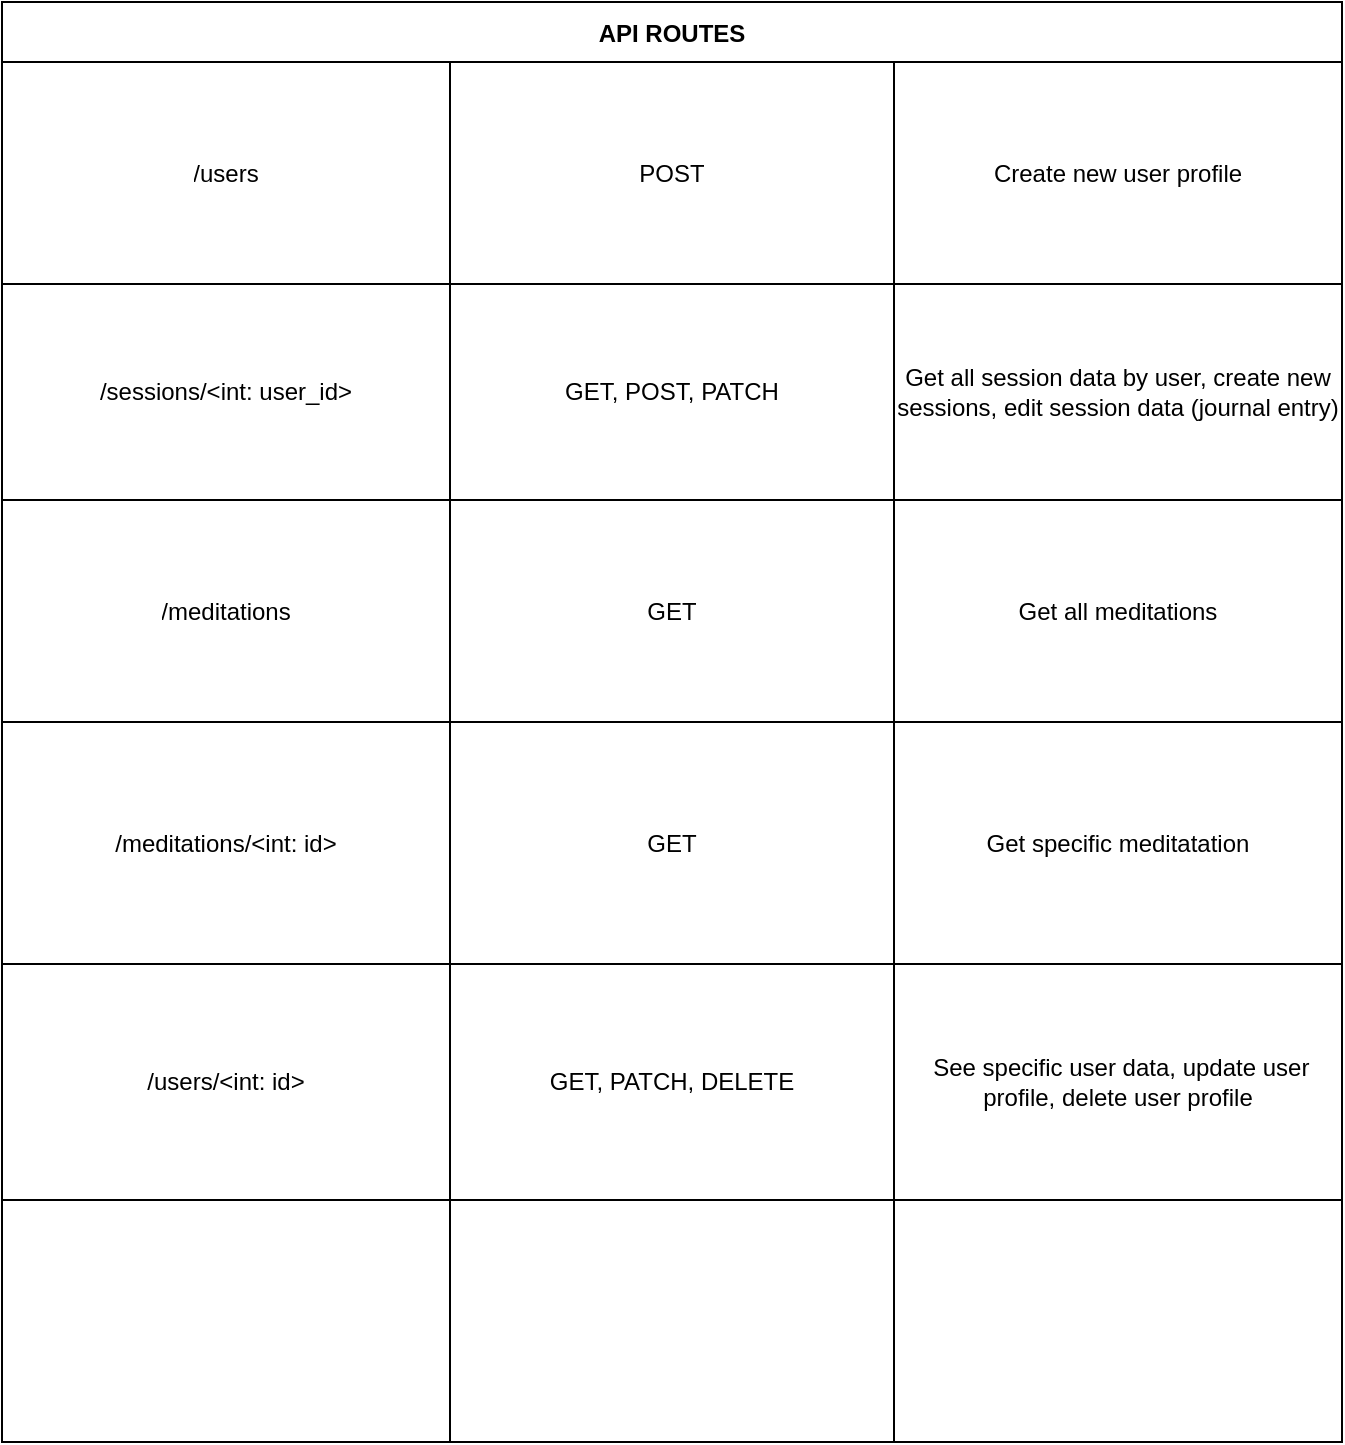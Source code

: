 <mxfile>
    <diagram id="xip3BwT3qzjirYDVqB7z" name="Page-1">
        <mxGraphModel dx="1115" dy="650" grid="1" gridSize="10" guides="1" tooltips="1" connect="1" arrows="1" fold="1" page="1" pageScale="1" pageWidth="850" pageHeight="1100" math="0" shadow="0">
            <root>
                <mxCell id="0"/>
                <mxCell id="1" parent="0"/>
                <mxCell id="2" value="API ROUTES" style="shape=table;startSize=30;container=1;collapsible=0;childLayout=tableLayout;fontStyle=1;align=center;" vertex="1" parent="1">
                    <mxGeometry x="100" y="80" width="670" height="360" as="geometry"/>
                </mxCell>
                <mxCell id="3" value="" style="shape=tableRow;horizontal=0;startSize=0;swimlaneHead=0;swimlaneBody=0;top=0;left=0;bottom=0;right=0;collapsible=0;dropTarget=0;fillColor=none;points=[[0,0.5],[1,0.5]];portConstraint=eastwest;" vertex="1" parent="2">
                    <mxGeometry y="30" width="670" height="111" as="geometry"/>
                </mxCell>
                <mxCell id="4" value="/users" style="shape=partialRectangle;html=1;whiteSpace=wrap;connectable=0;fillColor=none;top=0;left=0;bottom=0;right=0;overflow=hidden;" vertex="1" parent="3">
                    <mxGeometry width="224" height="111" as="geometry">
                        <mxRectangle width="224" height="111" as="alternateBounds"/>
                    </mxGeometry>
                </mxCell>
                <mxCell id="5" value="POST" style="shape=partialRectangle;html=1;whiteSpace=wrap;connectable=0;fillColor=none;top=0;left=0;bottom=0;right=0;overflow=hidden;" vertex="1" parent="3">
                    <mxGeometry x="224" width="222" height="111" as="geometry">
                        <mxRectangle width="222" height="111" as="alternateBounds"/>
                    </mxGeometry>
                </mxCell>
                <mxCell id="6" value="Create new user profile" style="shape=partialRectangle;html=1;whiteSpace=wrap;connectable=0;fillColor=none;top=0;left=0;bottom=0;right=0;overflow=hidden;" vertex="1" parent="3">
                    <mxGeometry x="446" width="224" height="111" as="geometry">
                        <mxRectangle width="224" height="111" as="alternateBounds"/>
                    </mxGeometry>
                </mxCell>
                <mxCell id="7" value="" style="shape=tableRow;horizontal=0;startSize=0;swimlaneHead=0;swimlaneBody=0;top=0;left=0;bottom=0;right=0;collapsible=0;dropTarget=0;fillColor=none;points=[[0,0.5],[1,0.5]];portConstraint=eastwest;" vertex="1" parent="2">
                    <mxGeometry y="141" width="670" height="108" as="geometry"/>
                </mxCell>
                <mxCell id="8" value="/sessions/&amp;lt;int: user_id&amp;gt;" style="shape=partialRectangle;html=1;whiteSpace=wrap;connectable=0;fillColor=none;top=0;left=0;bottom=0;right=0;overflow=hidden;" vertex="1" parent="7">
                    <mxGeometry width="224" height="108" as="geometry">
                        <mxRectangle width="224" height="108" as="alternateBounds"/>
                    </mxGeometry>
                </mxCell>
                <mxCell id="9" value="GET, POST, PATCH" style="shape=partialRectangle;html=1;whiteSpace=wrap;connectable=0;fillColor=none;top=0;left=0;bottom=0;right=0;overflow=hidden;" vertex="1" parent="7">
                    <mxGeometry x="224" width="222" height="108" as="geometry">
                        <mxRectangle width="222" height="108" as="alternateBounds"/>
                    </mxGeometry>
                </mxCell>
                <mxCell id="10" value="Get all session data by user, create new sessions, edit session data (journal entry)" style="shape=partialRectangle;html=1;whiteSpace=wrap;connectable=0;fillColor=none;top=0;left=0;bottom=0;right=0;overflow=hidden;" vertex="1" parent="7">
                    <mxGeometry x="446" width="224" height="108" as="geometry">
                        <mxRectangle width="224" height="108" as="alternateBounds"/>
                    </mxGeometry>
                </mxCell>
                <mxCell id="11" value="" style="shape=tableRow;horizontal=0;startSize=0;swimlaneHead=0;swimlaneBody=0;top=0;left=0;bottom=0;right=0;collapsible=0;dropTarget=0;fillColor=none;points=[[0,0.5],[1,0.5]];portConstraint=eastwest;" vertex="1" parent="2">
                    <mxGeometry y="249" width="670" height="111" as="geometry"/>
                </mxCell>
                <mxCell id="12" value="/meditations" style="shape=partialRectangle;html=1;whiteSpace=wrap;connectable=0;fillColor=none;top=0;left=0;bottom=0;right=0;overflow=hidden;" vertex="1" parent="11">
                    <mxGeometry width="224" height="111" as="geometry">
                        <mxRectangle width="224" height="111" as="alternateBounds"/>
                    </mxGeometry>
                </mxCell>
                <mxCell id="13" value="GET" style="shape=partialRectangle;html=1;whiteSpace=wrap;connectable=0;fillColor=none;top=0;left=0;bottom=0;right=0;overflow=hidden;" vertex="1" parent="11">
                    <mxGeometry x="224" width="222" height="111" as="geometry">
                        <mxRectangle width="222" height="111" as="alternateBounds"/>
                    </mxGeometry>
                </mxCell>
                <mxCell id="14" value="Get all meditations" style="shape=partialRectangle;html=1;whiteSpace=wrap;connectable=0;fillColor=none;top=0;left=0;bottom=0;right=0;overflow=hidden;" vertex="1" parent="11">
                    <mxGeometry x="446" width="224" height="111" as="geometry">
                        <mxRectangle width="224" height="111" as="alternateBounds"/>
                    </mxGeometry>
                </mxCell>
                <mxCell id="42" value="" style="childLayout=tableLayout;recursiveResize=0;shadow=0;fillColor=none;" vertex="1" parent="1">
                    <mxGeometry x="100" y="440" width="670" height="360" as="geometry"/>
                </mxCell>
                <mxCell id="43" value="" style="shape=tableRow;horizontal=0;startSize=0;swimlaneHead=0;swimlaneBody=0;top=0;left=0;bottom=0;right=0;dropTarget=0;collapsible=0;recursiveResize=0;expand=0;fontStyle=0;fillColor=none;strokeColor=inherit;" vertex="1" parent="42">
                    <mxGeometry width="670" height="121" as="geometry"/>
                </mxCell>
                <mxCell id="44" value="/meditations/&amp;lt;int: id&amp;gt;" style="connectable=0;recursiveResize=0;strokeColor=inherit;fillColor=none;align=center;whiteSpace=wrap;html=1;" vertex="1" parent="43">
                    <mxGeometry width="224" height="121" as="geometry">
                        <mxRectangle width="224" height="121" as="alternateBounds"/>
                    </mxGeometry>
                </mxCell>
                <mxCell id="45" value="GET" style="connectable=0;recursiveResize=0;strokeColor=inherit;fillColor=none;align=center;whiteSpace=wrap;html=1;" vertex="1" parent="43">
                    <mxGeometry x="224" width="222" height="121" as="geometry">
                        <mxRectangle width="222" height="121" as="alternateBounds"/>
                    </mxGeometry>
                </mxCell>
                <mxCell id="46" value="Get specific meditatation" style="connectable=0;recursiveResize=0;strokeColor=inherit;fillColor=none;align=center;whiteSpace=wrap;html=1;" vertex="1" parent="43">
                    <mxGeometry x="446" width="224" height="121" as="geometry">
                        <mxRectangle width="224" height="121" as="alternateBounds"/>
                    </mxGeometry>
                </mxCell>
                <mxCell id="47" style="shape=tableRow;horizontal=0;startSize=0;swimlaneHead=0;swimlaneBody=0;top=0;left=0;bottom=0;right=0;dropTarget=0;collapsible=0;recursiveResize=0;expand=0;fontStyle=0;fillColor=none;strokeColor=inherit;" vertex="1" parent="42">
                    <mxGeometry y="121" width="670" height="118" as="geometry"/>
                </mxCell>
                <mxCell id="48" value="/users/&amp;lt;int: id&amp;gt;" style="connectable=0;recursiveResize=0;strokeColor=inherit;fillColor=none;align=center;whiteSpace=wrap;html=1;" vertex="1" parent="47">
                    <mxGeometry width="224" height="118" as="geometry">
                        <mxRectangle width="224" height="118" as="alternateBounds"/>
                    </mxGeometry>
                </mxCell>
                <mxCell id="49" value="GET, PATCH, DELETE" style="connectable=0;recursiveResize=0;strokeColor=inherit;fillColor=none;align=center;whiteSpace=wrap;html=1;" vertex="1" parent="47">
                    <mxGeometry x="224" width="222" height="118" as="geometry">
                        <mxRectangle width="222" height="118" as="alternateBounds"/>
                    </mxGeometry>
                </mxCell>
                <mxCell id="50" value="&amp;nbsp;See specific user data, update user profile, delete user profile" style="connectable=0;recursiveResize=0;strokeColor=inherit;fillColor=none;align=center;whiteSpace=wrap;html=1;" vertex="1" parent="47">
                    <mxGeometry x="446" width="224" height="118" as="geometry">
                        <mxRectangle width="224" height="118" as="alternateBounds"/>
                    </mxGeometry>
                </mxCell>
                <mxCell id="51" style="shape=tableRow;horizontal=0;startSize=0;swimlaneHead=0;swimlaneBody=0;top=0;left=0;bottom=0;right=0;dropTarget=0;collapsible=0;recursiveResize=0;expand=0;fontStyle=0;fillColor=none;strokeColor=inherit;" vertex="1" parent="42">
                    <mxGeometry y="239" width="670" height="121" as="geometry"/>
                </mxCell>
                <mxCell id="52" value="" style="connectable=0;recursiveResize=0;strokeColor=inherit;fillColor=none;align=center;whiteSpace=wrap;html=1;" vertex="1" parent="51">
                    <mxGeometry width="224" height="121" as="geometry">
                        <mxRectangle width="224" height="121" as="alternateBounds"/>
                    </mxGeometry>
                </mxCell>
                <mxCell id="53" value="" style="connectable=0;recursiveResize=0;strokeColor=inherit;fillColor=none;align=center;whiteSpace=wrap;html=1;" vertex="1" parent="51">
                    <mxGeometry x="224" width="222" height="121" as="geometry">
                        <mxRectangle width="222" height="121" as="alternateBounds"/>
                    </mxGeometry>
                </mxCell>
                <mxCell id="54" value="" style="connectable=0;recursiveResize=0;strokeColor=inherit;fillColor=none;align=center;whiteSpace=wrap;html=1;" vertex="1" parent="51">
                    <mxGeometry x="446" width="224" height="121" as="geometry">
                        <mxRectangle width="224" height="121" as="alternateBounds"/>
                    </mxGeometry>
                </mxCell>
            </root>
        </mxGraphModel>
    </diagram>
</mxfile>